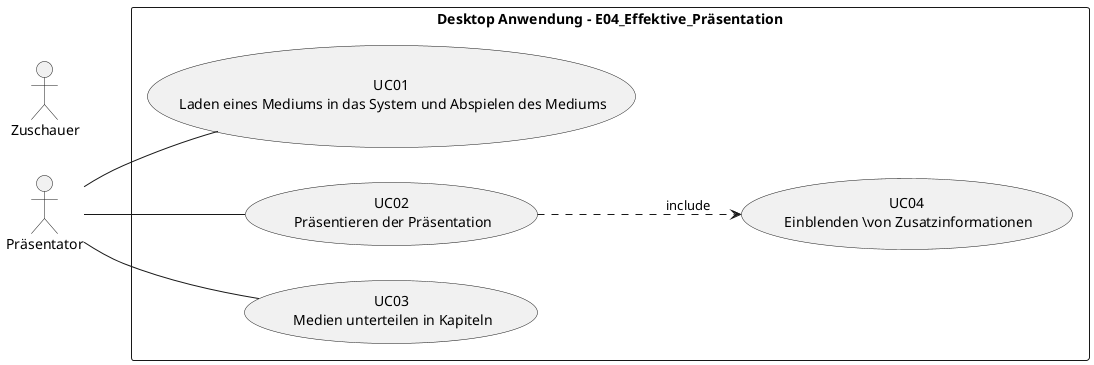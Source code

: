 @startuml use_case_diagram
left to right direction

' skin parameters for usecase with special stereotype
skinparam usecase<<unspezifiziert>> {
  BackgroundColor #eee
  BorderColor #gray
  StereotypeFontColor #gray
  StereotypeFontSize 10
}

actor Präsentator
actor Zuschauer

rectangle "Desktop Anwendung - E04_Effektive_Präsentation" {
  usecase "UC01\n Laden eines Mediums in das System und Abspielen des Mediums" as uc01 
  usecase "UC02\n Präsentieren der Präsentation" as uc02
  usecase "UC03\n Medien unterteilen in Kapiteln" as uc03
  usecase "UC04\n Einblenden \von Zusatzinformationen" as uc04

}

Präsentator -- uc01
Präsentator -- uc02
Präsentator -- uc03
uc02 .down.> uc04 : include

@enduml